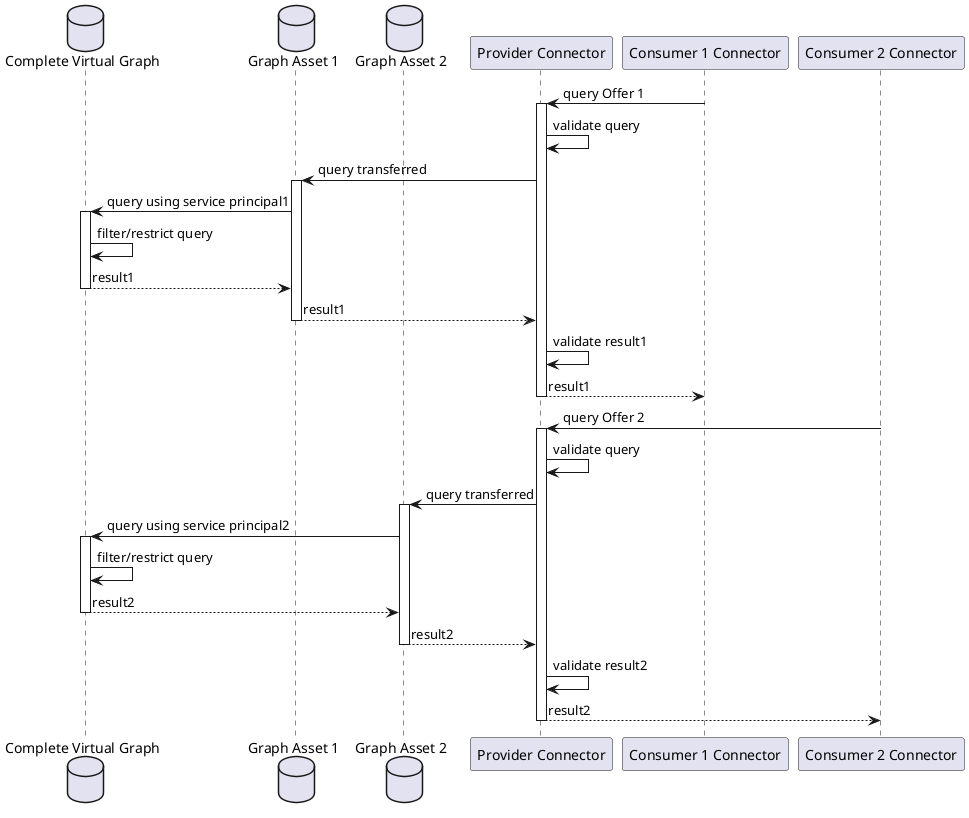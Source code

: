 @startuml
database "Complete Virtual Graph" as VKG
database "Graph Asset 1" as GA1
database "Graph Asset 2" as GA2
participant "Provider Connector" as C
participant "Consumer 1 Connector" as Co1
participant "Consumer 2 Connector" as Co2
Co1 -> C ++: query Offer 1
C -> C : validate query
C -> GA1 ++: query transferred
GA1 -> VKG ++: query using service principal1
VKG -> VKG : filter/restrict query
return result1
return result1
C -> C : validate result1
return result1
Co2 -> C ++: query Offer 2
C -> C : validate query
C -> GA2 ++: query transferred
GA2 -> VKG ++ : query using service principal2
VKG -> VKG : filter/restrict query
return result2
return result2
C -> C : validate result2
return result2
@enduml